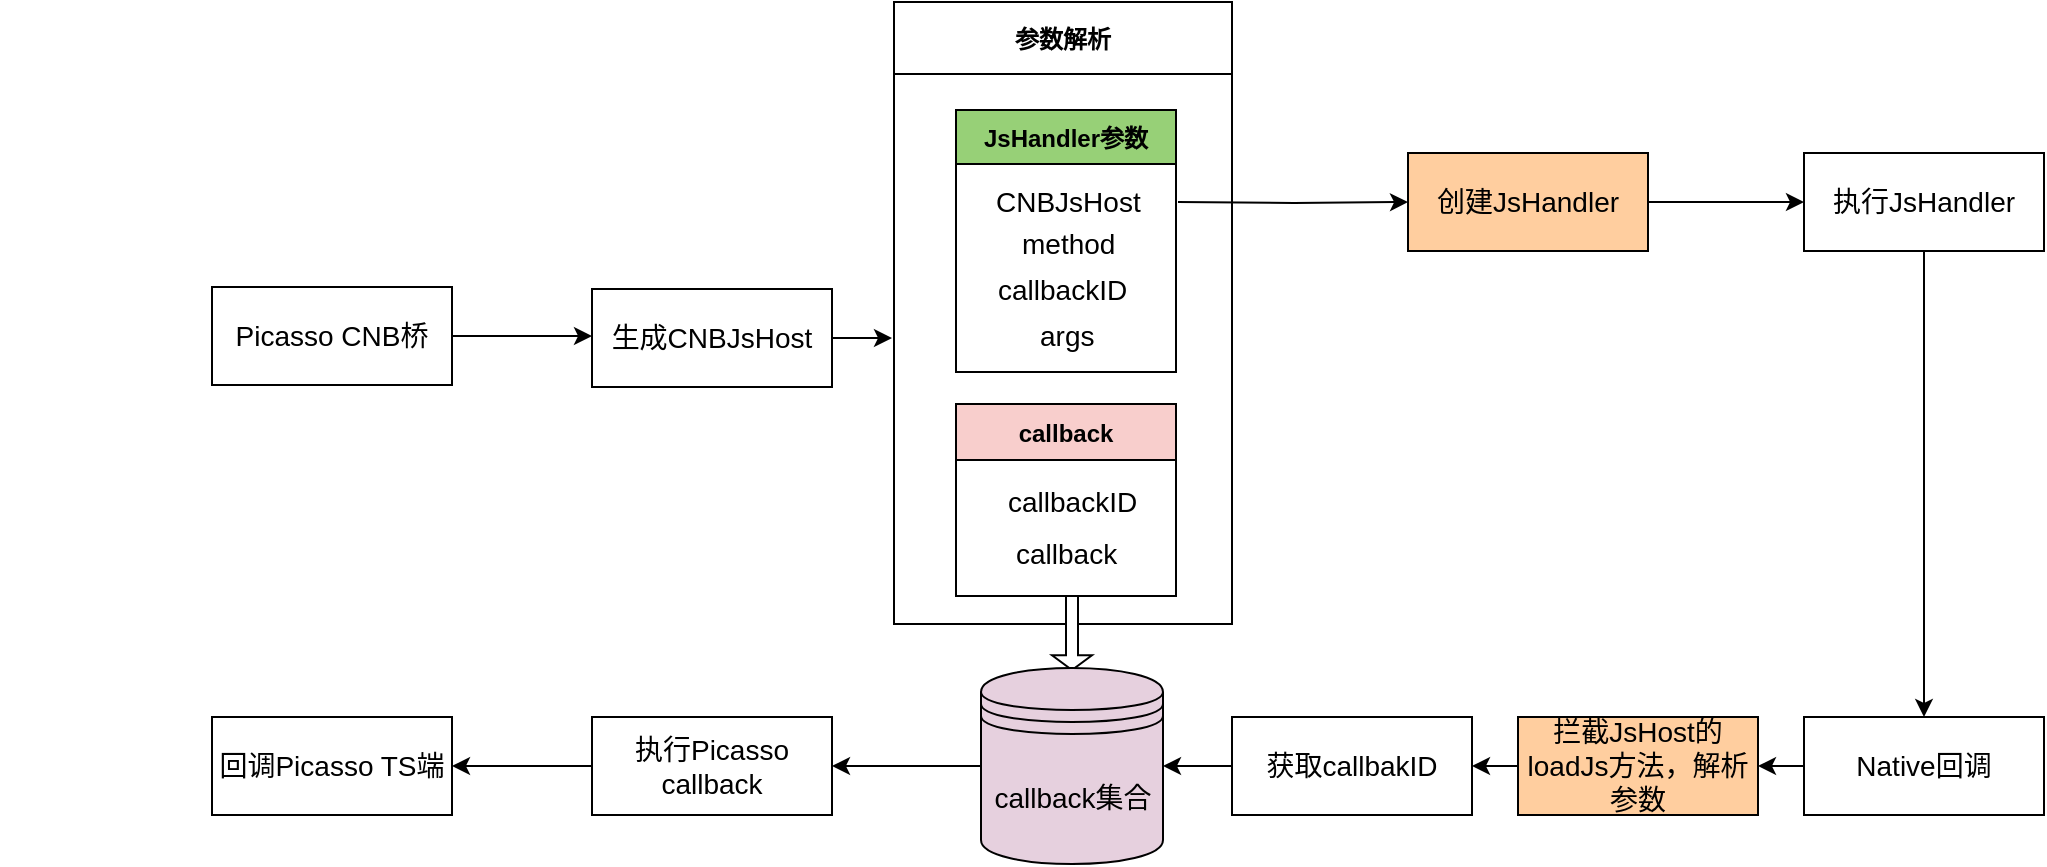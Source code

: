 <mxfile version="10.6.1" type="github"><diagram id="rYYYNRqEXoJ--t9xqrSS" name="Page-1"><mxGraphModel dx="1158" dy="567" grid="1" gridSize="10" guides="1" tooltips="1" connect="1" arrows="1" fold="1" page="1" pageScale="1" pageWidth="3300" pageHeight="4681" math="0" shadow="0"><root><mxCell id="0"/><mxCell id="1" parent="0"/><mxCell id="cVy-aj33LkfiKlp-fzqF-1" value="" style="group" parent="1" vertex="1" connectable="0"><mxGeometry x="154" y="159" width="1022" height="431" as="geometry"/></mxCell><mxCell id="cVy-aj33LkfiKlp-fzqF-2" value="&lt;font style=&quot;font-size: 14px&quot;&gt;Picasso CNB桥&lt;/font&gt;" style="rounded=0;whiteSpace=wrap;html=1;" parent="cVy-aj33LkfiKlp-fzqF-1" vertex="1"><mxGeometry x="106" y="142.5" width="120" height="49" as="geometry"/></mxCell><mxCell id="cVy-aj33LkfiKlp-fzqF-5" value="&lt;span style=&quot;font-size: 14px&quot;&gt;生成CNBJsHost&lt;/span&gt;" style="rounded=0;whiteSpace=wrap;html=1;" parent="cVy-aj33LkfiKlp-fzqF-1" vertex="1"><mxGeometry x="296" y="143.5" width="120" height="49" as="geometry"/></mxCell><mxCell id="cVy-aj33LkfiKlp-fzqF-8" value="参数解析" style="swimlane;startSize=36;" parent="cVy-aj33LkfiKlp-fzqF-1" vertex="1"><mxGeometry x="447" width="169" height="311" as="geometry"/></mxCell><mxCell id="cVy-aj33LkfiKlp-fzqF-9" value="JsHandler参数" style="swimlane;fillColor=#97D077;startSize=27;" parent="cVy-aj33LkfiKlp-fzqF-8" vertex="1"><mxGeometry x="31" y="54" width="110" height="131" as="geometry"/></mxCell><mxCell id="cVy-aj33LkfiKlp-fzqF-10" value="&lt;span style=&quot;font-size: 14px&quot;&gt;method&lt;/span&gt;" style="text;html=1;resizable=0;points=[];autosize=1;align=left;verticalAlign=top;spacingTop=-4;" parent="cVy-aj33LkfiKlp-fzqF-9" vertex="1"><mxGeometry x="31" y="55.5" width="66" height="22" as="geometry"/></mxCell><mxCell id="cVy-aj33LkfiKlp-fzqF-11" value="&lt;span style=&quot;font-size: 14px&quot;&gt;callbackID&lt;/span&gt;" style="text;html=1;resizable=0;points=[];autosize=1;align=left;verticalAlign=top;spacingTop=-4;" parent="cVy-aj33LkfiKlp-fzqF-9" vertex="1"><mxGeometry x="19" y="78.5" width="77" height="22" as="geometry"/></mxCell><mxCell id="cVy-aj33LkfiKlp-fzqF-12" value="&lt;span style=&quot;font-size: 14px&quot;&gt;args&lt;/span&gt;" style="text;html=1;resizable=0;points=[];autosize=1;align=left;verticalAlign=top;spacingTop=-4;" parent="cVy-aj33LkfiKlp-fzqF-9" vertex="1"><mxGeometry x="40" y="102" width="44" height="22" as="geometry"/></mxCell><mxCell id="cVy-aj33LkfiKlp-fzqF-13" value="&lt;span style=&quot;font-size: 14px&quot;&gt;callbackID&lt;/span&gt;" style="text;html=1;resizable=0;points=[];autosize=1;align=left;verticalAlign=top;spacingTop=-4;" parent="cVy-aj33LkfiKlp-fzqF-8" vertex="1"><mxGeometry x="54.5" y="238.5" width="77" height="22" as="geometry"/></mxCell><mxCell id="cVy-aj33LkfiKlp-fzqF-14" value="&lt;span style=&quot;font-size: 14px&quot;&gt;callback&lt;/span&gt;" style="text;html=1;resizable=0;points=[];autosize=1;align=left;verticalAlign=top;spacingTop=-4;" parent="cVy-aj33LkfiKlp-fzqF-8" vertex="1"><mxGeometry x="59" y="265" width="66" height="22" as="geometry"/></mxCell><mxCell id="cVy-aj33LkfiKlp-fzqF-15" value="" style="shape=singleArrow;direction=south;whiteSpace=wrap;html=1;" parent="cVy-aj33LkfiKlp-fzqF-8" vertex="1"><mxGeometry x="79" y="297" width="20" height="37" as="geometry"/></mxCell><mxCell id="cVy-aj33LkfiKlp-fzqF-19" style="edgeStyle=orthogonalEdgeStyle;rounded=0;orthogonalLoop=1;jettySize=auto;html=1;entryX=0;entryY=0.5;entryDx=0;entryDy=0;" parent="cVy-aj33LkfiKlp-fzqF-1" target="cVy-aj33LkfiKlp-fzqF-22" edge="1"><mxGeometry relative="1" as="geometry"><mxPoint x="589" y="100" as="sourcePoint"/></mxGeometry></mxCell><mxCell id="cVy-aj33LkfiKlp-fzqF-20" value="&lt;font style=&quot;font-size: 14px&quot;&gt;CNBJsHost&lt;/font&gt;" style="text;html=1;resizable=0;points=[];autosize=1;align=left;verticalAlign=top;spacingTop=-4;" parent="cVy-aj33LkfiKlp-fzqF-1" vertex="1"><mxGeometry x="496" y="88.5" width="88" height="22" as="geometry"/></mxCell><mxCell id="cVy-aj33LkfiKlp-fzqF-21" value="callback" style="swimlane;fillColor=#F8CECC;startSize=28;" parent="cVy-aj33LkfiKlp-fzqF-1" vertex="1"><mxGeometry x="478" y="201" width="110" height="96" as="geometry"/></mxCell><mxCell id="cVy-aj33LkfiKlp-fzqF-22" value="&lt;span style=&quot;font-size: 14px&quot;&gt;创建JsHandler&lt;/span&gt;" style="rounded=0;whiteSpace=wrap;html=1;fillColor=#FFCE9F;" parent="cVy-aj33LkfiKlp-fzqF-1" vertex="1"><mxGeometry x="704" y="75.5" width="120" height="49" as="geometry"/></mxCell><mxCell id="cVy-aj33LkfiKlp-fzqF-23" value="&lt;span style=&quot;font-size: 14px&quot;&gt;执行JsHandler&lt;/span&gt;" style="rounded=0;whiteSpace=wrap;html=1;" parent="cVy-aj33LkfiKlp-fzqF-1" vertex="1"><mxGeometry x="902" y="75.5" width="120" height="49" as="geometry"/></mxCell><mxCell id="cVy-aj33LkfiKlp-fzqF-24" style="edgeStyle=orthogonalEdgeStyle;rounded=0;orthogonalLoop=1;jettySize=auto;html=1;exitX=1;exitY=0.5;exitDx=0;exitDy=0;entryX=0;entryY=0.5;entryDx=0;entryDy=0;" parent="cVy-aj33LkfiKlp-fzqF-1" source="cVy-aj33LkfiKlp-fzqF-22" target="cVy-aj33LkfiKlp-fzqF-23" edge="1"><mxGeometry relative="1" as="geometry"/></mxCell><mxCell id="cVy-aj33LkfiKlp-fzqF-25" value="&lt;span style=&quot;font-size: 14px&quot;&gt;Native回调&lt;/span&gt;" style="rounded=0;whiteSpace=wrap;html=1;" parent="cVy-aj33LkfiKlp-fzqF-1" vertex="1"><mxGeometry x="902" y="357.5" width="120" height="49" as="geometry"/></mxCell><mxCell id="cVy-aj33LkfiKlp-fzqF-26" style="edgeStyle=orthogonalEdgeStyle;rounded=0;orthogonalLoop=1;jettySize=auto;html=1;exitX=0.5;exitY=1;exitDx=0;exitDy=0;entryX=0.5;entryY=0;entryDx=0;entryDy=0;" parent="cVy-aj33LkfiKlp-fzqF-1" source="cVy-aj33LkfiKlp-fzqF-23" target="cVy-aj33LkfiKlp-fzqF-25" edge="1"><mxGeometry relative="1" as="geometry"/></mxCell><mxCell id="cVy-aj33LkfiKlp-fzqF-27" value="&lt;font style=&quot;font-size: 14px&quot;&gt;callback集合&lt;/font&gt;" style="shape=datastore;whiteSpace=wrap;html=1;fillColor=#E6D0DE;" parent="cVy-aj33LkfiKlp-fzqF-1" vertex="1"><mxGeometry x="490.5" y="333" width="91" height="98" as="geometry"/></mxCell><mxCell id="cVy-aj33LkfiKlp-fzqF-28" value="&lt;span style=&quot;font-size: 14px&quot;&gt;执行Picasso callback&lt;/span&gt;" style="rounded=0;whiteSpace=wrap;html=1;" parent="cVy-aj33LkfiKlp-fzqF-1" vertex="1"><mxGeometry x="296" y="357.5" width="120" height="49" as="geometry"/></mxCell><mxCell id="cVy-aj33LkfiKlp-fzqF-29" style="edgeStyle=orthogonalEdgeStyle;rounded=0;orthogonalLoop=1;jettySize=auto;html=1;exitX=0;exitY=0.5;exitDx=0;exitDy=0;entryX=1;entryY=0.5;entryDx=0;entryDy=0;" parent="cVy-aj33LkfiKlp-fzqF-1" source="cVy-aj33LkfiKlp-fzqF-27" target="cVy-aj33LkfiKlp-fzqF-28" edge="1"><mxGeometry relative="1" as="geometry"/></mxCell><mxCell id="cVy-aj33LkfiKlp-fzqF-30" value="&lt;span style=&quot;font-size: 14px&quot;&gt;回调Picasso TS端&lt;/span&gt;" style="rounded=0;whiteSpace=wrap;html=1;" parent="cVy-aj33LkfiKlp-fzqF-1" vertex="1"><mxGeometry x="106" y="357.5" width="120" height="49" as="geometry"/></mxCell><mxCell id="cVy-aj33LkfiKlp-fzqF-31" style="edgeStyle=orthogonalEdgeStyle;rounded=0;orthogonalLoop=1;jettySize=auto;html=1;exitX=0;exitY=0.5;exitDx=0;exitDy=0;entryX=1;entryY=0.5;entryDx=0;entryDy=0;" parent="cVy-aj33LkfiKlp-fzqF-1" source="cVy-aj33LkfiKlp-fzqF-28" target="cVy-aj33LkfiKlp-fzqF-30" edge="1"><mxGeometry relative="1" as="geometry"/></mxCell><mxCell id="cVy-aj33LkfiKlp-fzqF-32" value="&lt;span style=&quot;font-size: 14px&quot;&gt;拦截JsHost的&lt;br&gt;loadJs方法，解析参数&lt;br&gt;&lt;/span&gt;" style="rounded=0;whiteSpace=wrap;html=1;fillColor=#FFCE9F;" parent="cVy-aj33LkfiKlp-fzqF-1" vertex="1"><mxGeometry x="759" y="357.5" width="120" height="49" as="geometry"/></mxCell><mxCell id="cVy-aj33LkfiKlp-fzqF-33" style="edgeStyle=orthogonalEdgeStyle;rounded=0;orthogonalLoop=1;jettySize=auto;html=1;exitX=0;exitY=0.5;exitDx=0;exitDy=0;entryX=1;entryY=0.5;entryDx=0;entryDy=0;" parent="cVy-aj33LkfiKlp-fzqF-1" source="cVy-aj33LkfiKlp-fzqF-25" target="cVy-aj33LkfiKlp-fzqF-32" edge="1"><mxGeometry relative="1" as="geometry"/></mxCell><mxCell id="cVy-aj33LkfiKlp-fzqF-34" style="edgeStyle=orthogonalEdgeStyle;rounded=0;orthogonalLoop=1;jettySize=auto;html=1;exitX=0;exitY=0.5;exitDx=0;exitDy=0;entryX=1;entryY=0.5;entryDx=0;entryDy=0;" parent="cVy-aj33LkfiKlp-fzqF-1" source="cVy-aj33LkfiKlp-fzqF-35" target="cVy-aj33LkfiKlp-fzqF-27" edge="1"><mxGeometry relative="1" as="geometry"/></mxCell><mxCell id="cVy-aj33LkfiKlp-fzqF-35" value="&lt;span style=&quot;font-size: 14px&quot;&gt;获取callbakID&lt;/span&gt;" style="rounded=0;whiteSpace=wrap;html=1;" parent="cVy-aj33LkfiKlp-fzqF-1" vertex="1"><mxGeometry x="616" y="357.5" width="120" height="49" as="geometry"/></mxCell><mxCell id="cVy-aj33LkfiKlp-fzqF-36" style="edgeStyle=orthogonalEdgeStyle;rounded=0;orthogonalLoop=1;jettySize=auto;html=1;exitX=0;exitY=0.5;exitDx=0;exitDy=0;entryX=1;entryY=0.5;entryDx=0;entryDy=0;" parent="cVy-aj33LkfiKlp-fzqF-1" source="cVy-aj33LkfiKlp-fzqF-32" target="cVy-aj33LkfiKlp-fzqF-35" edge="1"><mxGeometry relative="1" as="geometry"/></mxCell><mxCell id="0lCiUEnIxPquLoTKmRaI-2" style="edgeStyle=orthogonalEdgeStyle;rounded=0;orthogonalLoop=1;jettySize=auto;html=1;exitX=1;exitY=0.5;exitDx=0;exitDy=0;" edge="1" parent="1" source="cVy-aj33LkfiKlp-fzqF-2"><mxGeometry relative="1" as="geometry"><mxPoint x="450" y="326" as="targetPoint"/></mxGeometry></mxCell><mxCell id="0lCiUEnIxPquLoTKmRaI-3" style="edgeStyle=orthogonalEdgeStyle;rounded=0;orthogonalLoop=1;jettySize=auto;html=1;exitX=1;exitY=0.5;exitDx=0;exitDy=0;" edge="1" parent="1" source="cVy-aj33LkfiKlp-fzqF-5"><mxGeometry relative="1" as="geometry"><mxPoint x="600" y="327" as="targetPoint"/></mxGeometry></mxCell></root></mxGraphModel></diagram><diagram name="ÃÂ§ÃÂ¬ÃÂ¬ 2 ÃÂ©ÃÂ¡ÃÂµ" id="DwUzQS20HhWqfb8881NO"><mxGraphModel dx="1158" dy="616" grid="1" gridSize="10" guides="1" tooltips="1" connect="1" arrows="1" fold="1" page="1" pageScale="1" pageWidth="3300" pageHeight="4681" math="0" shadow="0"><root><mxCell id="617_Yv8QQsaEF9DOuTAI-0"/><mxCell id="617_Yv8QQsaEF9DOuTAI-1" parent="617_Yv8QQsaEF9DOuTAI-0"/><mxCell id="617_Yv8QQsaEF9DOuTAI-2" value="CNB 框架图" style="swimlane;html=1;childLayout=stackLayout;resizeParent=1;resizeParentMax=0;startSize=20;fillColor=#E6D0DE;" parent="617_Yv8QQsaEF9DOuTAI-1" vertex="1"><mxGeometry x="290" y="158" width="1010" height="370" as="geometry"/></mxCell><mxCell id="617_Yv8QQsaEF9DOuTAI-3" value="Picasso TS" style="swimlane;html=1;startSize=20;" parent="617_Yv8QQsaEF9DOuTAI-2" vertex="1"><mxGeometry y="20" width="180" height="350" as="geometry"/></mxCell><mxCell id="617_Yv8QQsaEF9DOuTAI-17" value="Picasso&lt;br&gt;调用KNB桥&lt;br&gt;" style="rounded=0;whiteSpace=wrap;html=1;" parent="617_Yv8QQsaEF9DOuTAI-3" vertex="1"><mxGeometry x="20" y="59" width="50" height="250" as="geometry"/></mxCell><mxCell id="617_Yv8QQsaEF9DOuTAI-18" value="knb.js" style="rounded=0;whiteSpace=wrap;html=1;" parent="617_Yv8QQsaEF9DOuTAI-3" vertex="1"><mxGeometry x="109" y="58" width="50" height="250" as="geometry"/></mxCell><mxCell id="617_Yv8QQsaEF9DOuTAI-4" value="CNB TS&amp;nbsp;" style="swimlane;html=1;startSize=20;fillColor=#B9E0A5;" parent="617_Yv8QQsaEF9DOuTAI-2" vertex="1"><mxGeometry x="180" y="20" width="250" height="350" as="geometry"/></mxCell><mxCell id="617_Yv8QQsaEF9DOuTAI-20" value="cnb-web-loader插件" style="swimlane;fillColor=#B9E0A5;" parent="617_Yv8QQsaEF9DOuTAI-4" vertex="1"><mxGeometry x="20" y="61" width="150" height="110" as="geometry"/></mxCell><mxCell id="617_Yv8QQsaEF9DOuTAI-22" value="将doSendMessage方法中&lt;br&gt;js和webView的通信方式&lt;br&gt;替换为picasso桥通信方式&amp;nbsp;&lt;br&gt;" style="text;html=1;resizable=0;points=[];autosize=1;align=left;verticalAlign=top;spacingTop=-4;" parent="617_Yv8QQsaEF9DOuTAI-20" vertex="1"><mxGeometry x="8.5" y="43" width="160" height="40" as="geometry"/></mxCell><mxCell id="617_Yv8QQsaEF9DOuTAI-24" value="cnb.js" style="rounded=0;whiteSpace=wrap;html=1;" parent="617_Yv8QQsaEF9DOuTAI-4" vertex="1"><mxGeometry x="190" y="60" width="50" height="250" as="geometry"/></mxCell><mxCell id="617_Yv8QQsaEF9DOuTAI-5" value="Picasso 引擎" style="swimlane;html=1;startSize=20;" parent="617_Yv8QQsaEF9DOuTAI-2" vertex="1"><mxGeometry x="430" y="20" width="120" height="350" as="geometry"/></mxCell><mxCell id="617_Yv8QQsaEF9DOuTAI-25" value="" style="rounded=0;whiteSpace=wrap;html=1;" parent="617_Yv8QQsaEF9DOuTAI-5" vertex="1"><mxGeometry x="35" y="60" width="50" height="250" as="geometry"/></mxCell><mxCell id="617_Yv8QQsaEF9DOuTAI-15" value="CNB Java" style="swimlane;html=1;startSize=20;fillColor=#FFCE9F;" parent="617_Yv8QQsaEF9DOuTAI-2" vertex="1"><mxGeometry x="550" y="20" width="340" height="350" as="geometry"/></mxCell><mxCell id="617_Yv8QQsaEF9DOuTAI-26" value="Picasso cnb桥" style="rounded=0;whiteSpace=wrap;html=1;" parent="617_Yv8QQsaEF9DOuTAI-15" vertex="1"><mxGeometry x="15" y="81" width="75" height="40" as="geometry"/></mxCell><mxCell id="617_Yv8QQsaEF9DOuTAI-31" value="参数解析" style="swimlane;" parent="617_Yv8QQsaEF9DOuTAI-15" vertex="1"><mxGeometry x="110" y="48" width="110" height="132" as="geometry"/></mxCell><mxCell id="617_Yv8QQsaEF9DOuTAI-29" value="jshost&lt;br&gt;method&lt;br&gt;argJson&lt;br&gt;callbackid&lt;br&gt;callback&lt;br&gt;" style="rounded=0;whiteSpace=wrap;html=1;" parent="617_Yv8QQsaEF9DOuTAI-31" vertex="1"><mxGeometry x="18.5" y="32" width="75" height="90" as="geometry"/></mxCell><mxCell id="617_Yv8QQsaEF9DOuTAI-37" style="edgeStyle=orthogonalEdgeStyle;rounded=0;orthogonalLoop=1;jettySize=auto;html=1;entryX=1;entryY=0.5;entryDx=0;entryDy=0;" parent="617_Yv8QQsaEF9DOuTAI-15" source="617_Yv8QQsaEF9DOuTAI-34" target="617_Yv8QQsaEF9DOuTAI-35" edge="1"><mxGeometry relative="1" as="geometry"/></mxCell><mxCell id="617_Yv8QQsaEF9DOuTAI-34" value="拦截loadJs获取callbackid" style="rounded=0;whiteSpace=wrap;html=1;fillColor=#FFCE9F;" parent="617_Yv8QQsaEF9DOuTAI-15" vertex="1"><mxGeometry x="241" y="240" width="75" height="40" as="geometry"/></mxCell><mxCell id="617_Yv8QQsaEF9DOuTAI-38" value="" style="edgeStyle=orthogonalEdgeStyle;rounded=0;orthogonalLoop=1;jettySize=auto;html=1;" parent="617_Yv8QQsaEF9DOuTAI-15" source="617_Yv8QQsaEF9DOuTAI-35" target="617_Yv8QQsaEF9DOuTAI-36" edge="1"><mxGeometry relative="1" as="geometry"/></mxCell><mxCell id="617_Yv8QQsaEF9DOuTAI-35" value="callback集合" style="shape=datastore;whiteSpace=wrap;html=1;fillColor=#FFCE9F;" parent="617_Yv8QQsaEF9DOuTAI-15" vertex="1"><mxGeometry x="139.5" y="230" width="60" height="60" as="geometry"/></mxCell><mxCell id="617_Yv8QQsaEF9DOuTAI-36" value="执行Picasso callback" style="rounded=0;whiteSpace=wrap;html=1;" parent="617_Yv8QQsaEF9DOuTAI-15" vertex="1"><mxGeometry x="13" y="240" width="75" height="40" as="geometry"/></mxCell><mxCell id="617_Yv8QQsaEF9DOuTAI-58" value="" style="shape=singleArrow;direction=south;whiteSpace=wrap;html=1;" parent="617_Yv8QQsaEF9DOuTAI-15" vertex="1"><mxGeometry x="159" y="180" width="20" height="50" as="geometry"/></mxCell><mxCell id="617_Yv8QQsaEF9DOuTAI-61" value="&lt;font style=&quot;font-size: 14px&quot;&gt;&lt;b&gt;生成&lt;/b&gt;&lt;/font&gt;" style="endArrow=classic;html=1;exitX=0.98;exitY=0.163;exitDx=0;exitDy=0;exitPerimeter=0;entryX=0;entryY=0.5;entryDx=0;entryDy=0;" parent="617_Yv8QQsaEF9DOuTAI-15" target="617_Yv8QQsaEF9DOuTAI-32" edge="1"><mxGeometry width="50" height="50" relative="1" as="geometry"><mxPoint x="220" y="100.8" as="sourcePoint"/><mxPoint x="360" y="101" as="targetPoint"/></mxGeometry></mxCell><mxCell id="617_Yv8QQsaEF9DOuTAI-16" value="KNB Jsbridge" style="swimlane;html=1;startSize=20;" parent="617_Yv8QQsaEF9DOuTAI-2" vertex="1"><mxGeometry x="890" y="20" width="120" height="350" as="geometry"/></mxCell><mxCell id="617_Yv8QQsaEF9DOuTAI-41" style="edgeStyle=orthogonalEdgeStyle;rounded=0;orthogonalLoop=1;jettySize=auto;html=1;exitX=0.5;exitY=1;exitDx=0;exitDy=0;entryX=0.5;entryY=0;entryDx=0;entryDy=0;" parent="617_Yv8QQsaEF9DOuTAI-16" source="617_Yv8QQsaEF9DOuTAI-32" target="617_Yv8QQsaEF9DOuTAI-33" edge="1"><mxGeometry relative="1" as="geometry"/></mxCell><mxCell id="617_Yv8QQsaEF9DOuTAI-32" value="执行Jshandler" style="rounded=0;whiteSpace=wrap;html=1;" parent="617_Yv8QQsaEF9DOuTAI-16" vertex="1"><mxGeometry x="22.5" y="81" width="75" height="40" as="geometry"/></mxCell><mxCell id="617_Yv8QQsaEF9DOuTAI-33" value="native回调" style="rounded=0;whiteSpace=wrap;html=1;" parent="617_Yv8QQsaEF9DOuTAI-16" vertex="1"><mxGeometry x="22.5" y="240" width="75" height="40" as="geometry"/></mxCell><mxCell id="617_Yv8QQsaEF9DOuTAI-40" value="" style="edgeStyle=orthogonalEdgeStyle;rounded=0;orthogonalLoop=1;jettySize=auto;html=1;" parent="617_Yv8QQsaEF9DOuTAI-2" source="617_Yv8QQsaEF9DOuTAI-33" target="617_Yv8QQsaEF9DOuTAI-34" edge="1"><mxGeometry relative="1" as="geometry"/></mxCell><mxCell id="617_Yv8QQsaEF9DOuTAI-60" value="" style="endArrow=classic;html=1;entryX=0;entryY=0.5;entryDx=0;entryDy=0;exitX=0.98;exitY=0.163;exitDx=0;exitDy=0;exitPerimeter=0;" parent="617_Yv8QQsaEF9DOuTAI-2" source="617_Yv8QQsaEF9DOuTAI-25" target="617_Yv8QQsaEF9DOuTAI-26" edge="1"><mxGeometry width="50" height="50" relative="1" as="geometry"><mxPoint x="520" y="120" as="sourcePoint"/><mxPoint x="550" y="122" as="targetPoint"/></mxGeometry></mxCell><mxCell id="617_Yv8QQsaEF9DOuTAI-63" value="" style="endArrow=classic;html=1;exitX=0.98;exitY=0.163;exitDx=0;exitDy=0;exitPerimeter=0;" parent="617_Yv8QQsaEF9DOuTAI-1" edge="1"><mxGeometry width="50" height="50" relative="1" as="geometry"><mxPoint x="710" y="280" as="sourcePoint"/><mxPoint x="756" y="280" as="targetPoint"/></mxGeometry></mxCell><mxCell id="617_Yv8QQsaEF9DOuTAI-64" value="" style="endArrow=classic;html=1;exitX=1.02;exitY=0.172;exitDx=0;exitDy=0;exitPerimeter=0;" parent="617_Yv8QQsaEF9DOuTAI-1" source="617_Yv8QQsaEF9DOuTAI-17" edge="1"><mxGeometry width="50" height="50" relative="1" as="geometry"><mxPoint x="370" y="280" as="sourcePoint"/><mxPoint x="400" y="280" as="targetPoint"/></mxGeometry></mxCell><mxCell id="a6Vu49qGj_0eUANu4RrF-0" value="" style="endArrow=classic;html=1;exitX=1.02;exitY=0.172;exitDx=0;exitDy=0;exitPerimeter=0;" parent="617_Yv8QQsaEF9DOuTAI-1" edge="1"><mxGeometry width="50" height="50" relative="1" as="geometry"><mxPoint x="450" y="280" as="sourcePoint"/><mxPoint x="489" y="280" as="targetPoint"/></mxGeometry></mxCell><mxCell id="a6Vu49qGj_0eUANu4RrF-1" value="" style="endArrow=classic;html=1;exitX=0.881;exitY=-0.05;exitDx=0;exitDy=0;exitPerimeter=0;" parent="617_Yv8QQsaEF9DOuTAI-1" source="617_Yv8QQsaEF9DOuTAI-22" edge="1"><mxGeometry width="50" height="50" relative="1" as="geometry"><mxPoint x="650" y="280" as="sourcePoint"/><mxPoint x="660" y="280" as="targetPoint"/></mxGeometry></mxCell><mxCell id="a6Vu49qGj_0eUANu4RrF-2" value="" style="edgeStyle=orthogonalEdgeStyle;rounded=0;orthogonalLoop=1;jettySize=auto;html=1;" parent="617_Yv8QQsaEF9DOuTAI-1" edge="1"><mxGeometry relative="1" as="geometry"><mxPoint x="852" y="440" as="sourcePoint"/><mxPoint x="805" y="440" as="targetPoint"/></mxGeometry></mxCell><mxCell id="a6Vu49qGj_0eUANu4RrF-3" value="" style="edgeStyle=orthogonalEdgeStyle;rounded=0;orthogonalLoop=1;jettySize=auto;html=1;" parent="617_Yv8QQsaEF9DOuTAI-1" edge="1"><mxGeometry relative="1" as="geometry"><mxPoint x="754" y="440" as="sourcePoint"/><mxPoint x="710" y="440" as="targetPoint"/></mxGeometry></mxCell><mxCell id="a6Vu49qGj_0eUANu4RrF-4" value="" style="edgeStyle=orthogonalEdgeStyle;rounded=0;orthogonalLoop=1;jettySize=auto;html=1;" parent="617_Yv8QQsaEF9DOuTAI-1" edge="1"><mxGeometry relative="1" as="geometry"><mxPoint x="660" y="440" as="sourcePoint"/><mxPoint x="450" y="440" as="targetPoint"/></mxGeometry></mxCell><mxCell id="a6Vu49qGj_0eUANu4RrF-5" value="" style="edgeStyle=orthogonalEdgeStyle;rounded=0;orthogonalLoop=1;jettySize=auto;html=1;" parent="617_Yv8QQsaEF9DOuTAI-1" edge="1"><mxGeometry relative="1" as="geometry"><mxPoint x="400" y="440" as="sourcePoint"/><mxPoint x="360" y="440" as="targetPoint"/></mxGeometry></mxCell><mxCell id="a6Vu49qGj_0eUANu4RrF-6" value="" style="endArrow=classic;html=1;exitX=0.881;exitY=-0.05;exitDx=0;exitDy=0;exitPerimeter=0;" parent="617_Yv8QQsaEF9DOuTAI-1" edge="1"><mxGeometry width="50" height="50" relative="1" as="geometry"><mxPoint x="930" y="280" as="sourcePoint"/><mxPoint x="950.5" y="280" as="targetPoint"/></mxGeometry></mxCell></root></mxGraphModel></diagram></mxfile>
